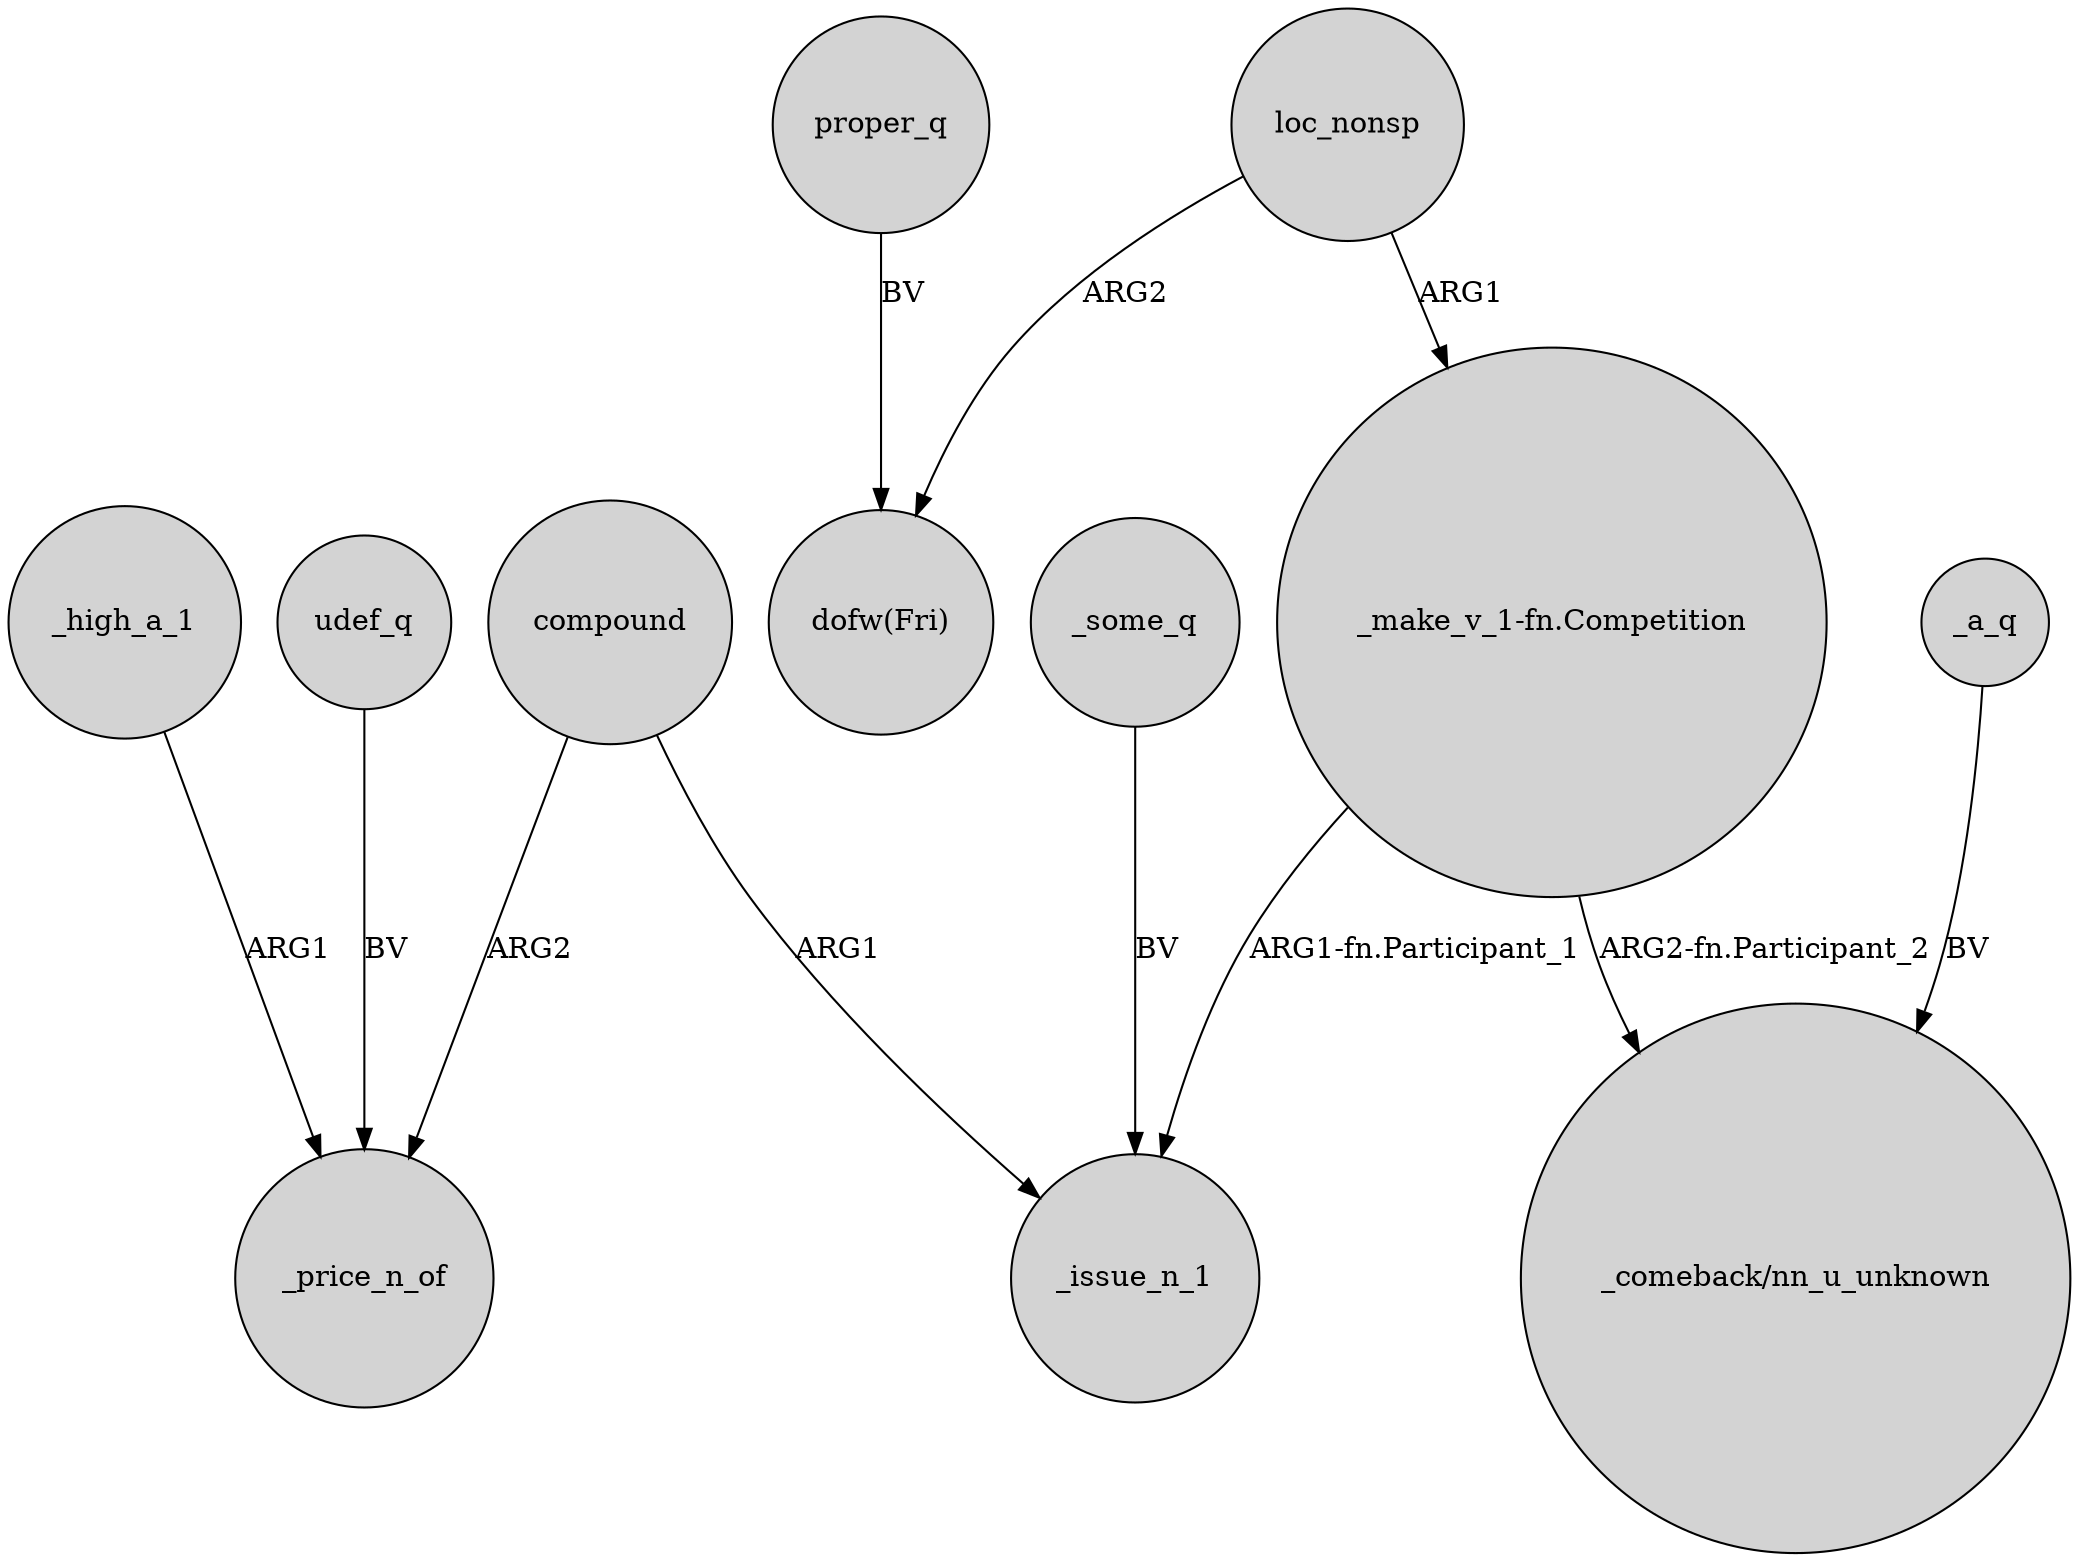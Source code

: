 digraph {
	node [shape=circle style=filled]
	compound -> _price_n_of [label=ARG2]
	"_make_v_1-fn.Competition" -> "_comeback/nn_u_unknown" [label="ARG2-fn.Participant_2"]
	_a_q -> "_comeback/nn_u_unknown" [label=BV]
	proper_q -> "dofw(Fri)" [label=BV]
	_high_a_1 -> _price_n_of [label=ARG1]
	"_make_v_1-fn.Competition" -> _issue_n_1 [label="ARG1-fn.Participant_1"]
	udef_q -> _price_n_of [label=BV]
	loc_nonsp -> "dofw(Fri)" [label=ARG2]
	loc_nonsp -> "_make_v_1-fn.Competition" [label=ARG1]
	_some_q -> _issue_n_1 [label=BV]
	compound -> _issue_n_1 [label=ARG1]
}
